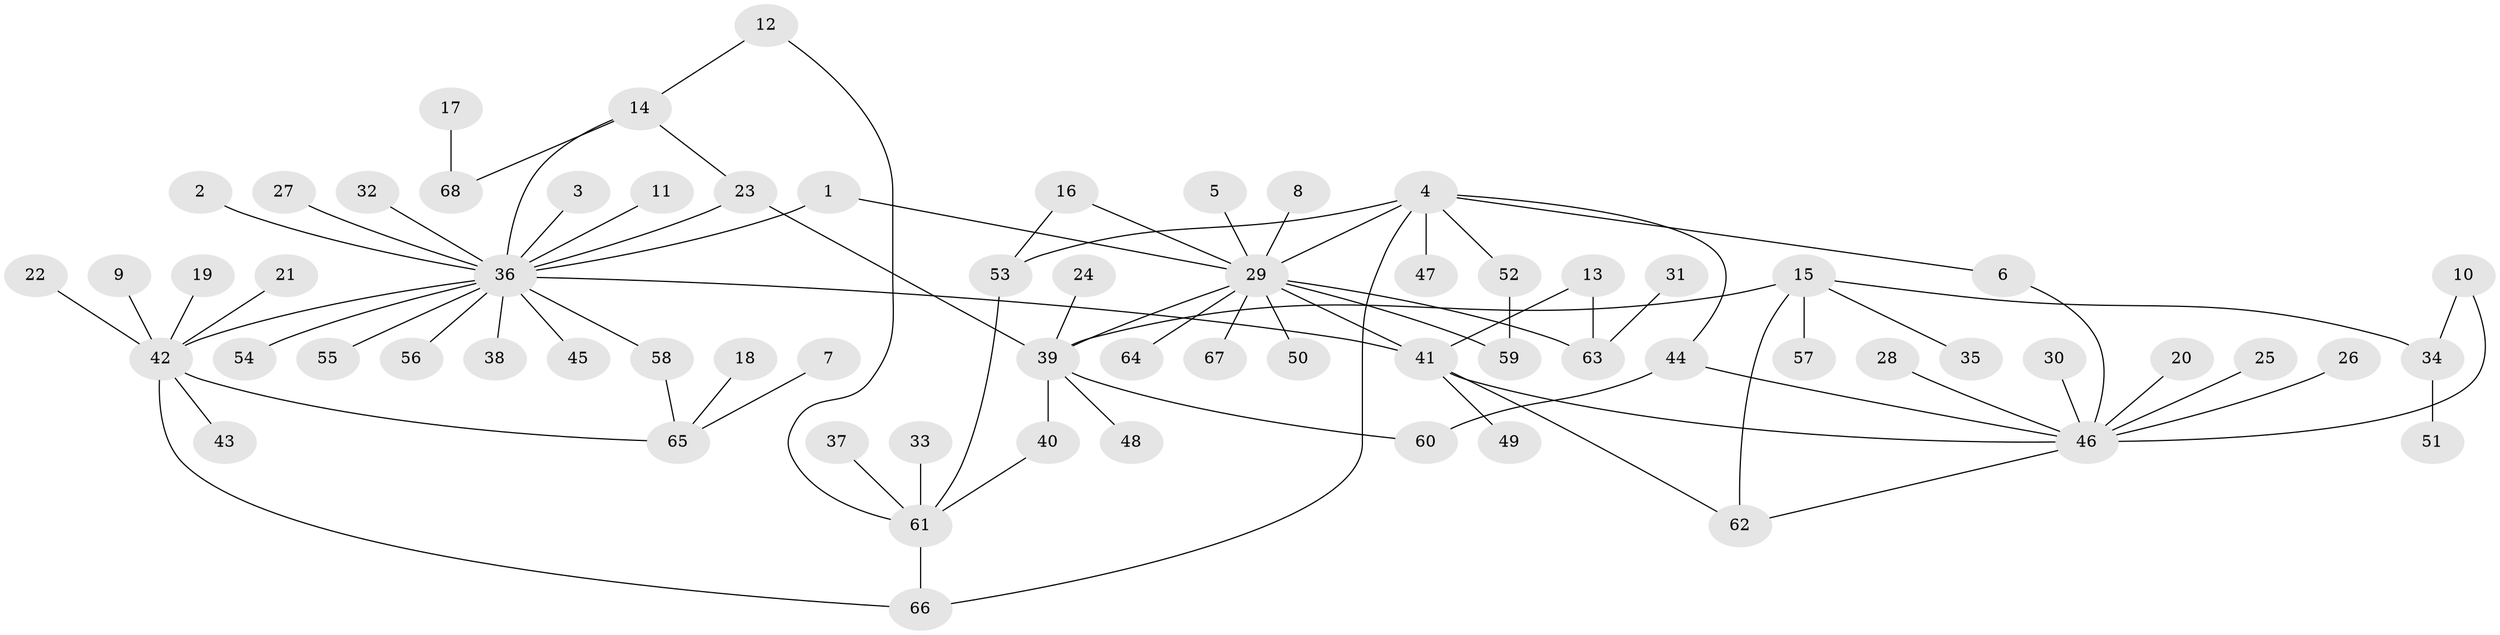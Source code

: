 // original degree distribution, {8: 0.022222222222222223, 14: 0.007407407407407408, 18: 0.007407407407407408, 9: 0.014814814814814815, 4: 0.02962962962962963, 2: 0.23703703703703705, 10: 0.007407407407407408, 5: 0.014814814814814815, 1: 0.5555555555555556, 3: 0.07407407407407407, 6: 0.007407407407407408, 7: 0.022222222222222223}
// Generated by graph-tools (version 1.1) at 2025/01/03/09/25 03:01:39]
// undirected, 68 vertices, 84 edges
graph export_dot {
graph [start="1"]
  node [color=gray90,style=filled];
  1;
  2;
  3;
  4;
  5;
  6;
  7;
  8;
  9;
  10;
  11;
  12;
  13;
  14;
  15;
  16;
  17;
  18;
  19;
  20;
  21;
  22;
  23;
  24;
  25;
  26;
  27;
  28;
  29;
  30;
  31;
  32;
  33;
  34;
  35;
  36;
  37;
  38;
  39;
  40;
  41;
  42;
  43;
  44;
  45;
  46;
  47;
  48;
  49;
  50;
  51;
  52;
  53;
  54;
  55;
  56;
  57;
  58;
  59;
  60;
  61;
  62;
  63;
  64;
  65;
  66;
  67;
  68;
  1 -- 29 [weight=1.0];
  1 -- 36 [weight=1.0];
  2 -- 36 [weight=1.0];
  3 -- 36 [weight=1.0];
  4 -- 6 [weight=1.0];
  4 -- 29 [weight=1.0];
  4 -- 44 [weight=1.0];
  4 -- 47 [weight=1.0];
  4 -- 52 [weight=1.0];
  4 -- 53 [weight=1.0];
  4 -- 66 [weight=1.0];
  5 -- 29 [weight=1.0];
  6 -- 46 [weight=1.0];
  7 -- 65 [weight=1.0];
  8 -- 29 [weight=1.0];
  9 -- 42 [weight=1.0];
  10 -- 34 [weight=1.0];
  10 -- 46 [weight=1.0];
  11 -- 36 [weight=1.0];
  12 -- 14 [weight=1.0];
  12 -- 61 [weight=1.0];
  13 -- 41 [weight=1.0];
  13 -- 63 [weight=1.0];
  14 -- 23 [weight=1.0];
  14 -- 36 [weight=1.0];
  14 -- 68 [weight=1.0];
  15 -- 34 [weight=1.0];
  15 -- 35 [weight=1.0];
  15 -- 39 [weight=1.0];
  15 -- 57 [weight=1.0];
  15 -- 62 [weight=1.0];
  16 -- 29 [weight=1.0];
  16 -- 53 [weight=1.0];
  17 -- 68 [weight=1.0];
  18 -- 65 [weight=1.0];
  19 -- 42 [weight=1.0];
  20 -- 46 [weight=1.0];
  21 -- 42 [weight=1.0];
  22 -- 42 [weight=1.0];
  23 -- 36 [weight=1.0];
  23 -- 39 [weight=1.0];
  24 -- 39 [weight=1.0];
  25 -- 46 [weight=1.0];
  26 -- 46 [weight=1.0];
  27 -- 36 [weight=1.0];
  28 -- 46 [weight=1.0];
  29 -- 39 [weight=1.0];
  29 -- 41 [weight=1.0];
  29 -- 50 [weight=1.0];
  29 -- 59 [weight=1.0];
  29 -- 63 [weight=1.0];
  29 -- 64 [weight=1.0];
  29 -- 67 [weight=1.0];
  30 -- 46 [weight=1.0];
  31 -- 63 [weight=1.0];
  32 -- 36 [weight=1.0];
  33 -- 61 [weight=1.0];
  34 -- 51 [weight=1.0];
  36 -- 38 [weight=1.0];
  36 -- 41 [weight=1.0];
  36 -- 42 [weight=1.0];
  36 -- 45 [weight=1.0];
  36 -- 54 [weight=1.0];
  36 -- 55 [weight=1.0];
  36 -- 56 [weight=1.0];
  36 -- 58 [weight=1.0];
  37 -- 61 [weight=1.0];
  39 -- 40 [weight=1.0];
  39 -- 48 [weight=1.0];
  39 -- 60 [weight=1.0];
  40 -- 61 [weight=1.0];
  41 -- 46 [weight=1.0];
  41 -- 49 [weight=1.0];
  41 -- 62 [weight=1.0];
  42 -- 43 [weight=1.0];
  42 -- 65 [weight=1.0];
  42 -- 66 [weight=1.0];
  44 -- 46 [weight=1.0];
  44 -- 60 [weight=1.0];
  46 -- 62 [weight=1.0];
  52 -- 59 [weight=1.0];
  53 -- 61 [weight=1.0];
  58 -- 65 [weight=1.0];
  61 -- 66 [weight=1.0];
}

